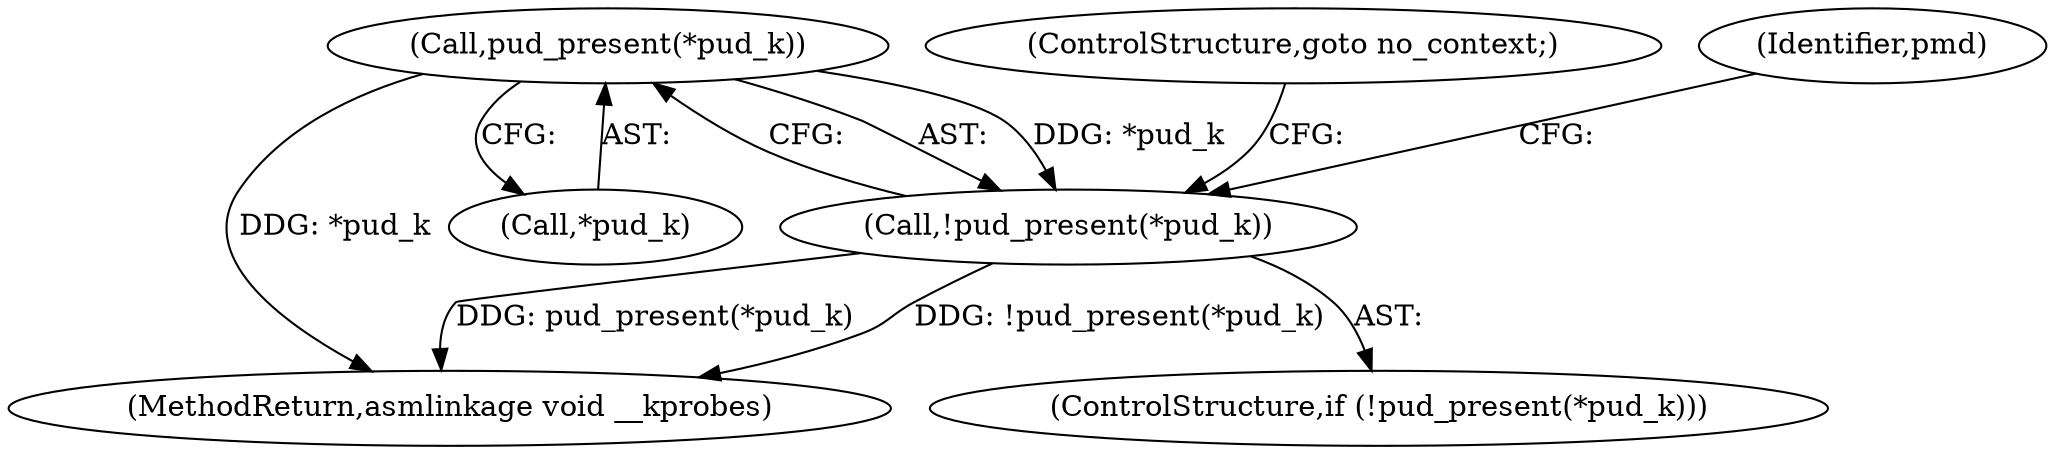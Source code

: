 digraph "0_linux_a8b0ca17b80e92faab46ee7179ba9e99ccb61233_14@pointer" {
"1000623" [label="(Call,pud_present(*pud_k))"];
"1000622" [label="(Call,!pud_present(*pud_k))"];
"1000626" [label="(ControlStructure,goto no_context;)"];
"1000659" [label="(MethodReturn,asmlinkage void __kprobes)"];
"1000628" [label="(Identifier,pmd)"];
"1000621" [label="(ControlStructure,if (!pud_present(*pud_k)))"];
"1000622" [label="(Call,!pud_present(*pud_k))"];
"1000623" [label="(Call,pud_present(*pud_k))"];
"1000624" [label="(Call,*pud_k)"];
"1000623" -> "1000622"  [label="AST: "];
"1000623" -> "1000624"  [label="CFG: "];
"1000624" -> "1000623"  [label="AST: "];
"1000622" -> "1000623"  [label="CFG: "];
"1000623" -> "1000659"  [label="DDG: *pud_k"];
"1000623" -> "1000622"  [label="DDG: *pud_k"];
"1000622" -> "1000621"  [label="AST: "];
"1000626" -> "1000622"  [label="CFG: "];
"1000628" -> "1000622"  [label="CFG: "];
"1000622" -> "1000659"  [label="DDG: !pud_present(*pud_k)"];
"1000622" -> "1000659"  [label="DDG: pud_present(*pud_k)"];
}
